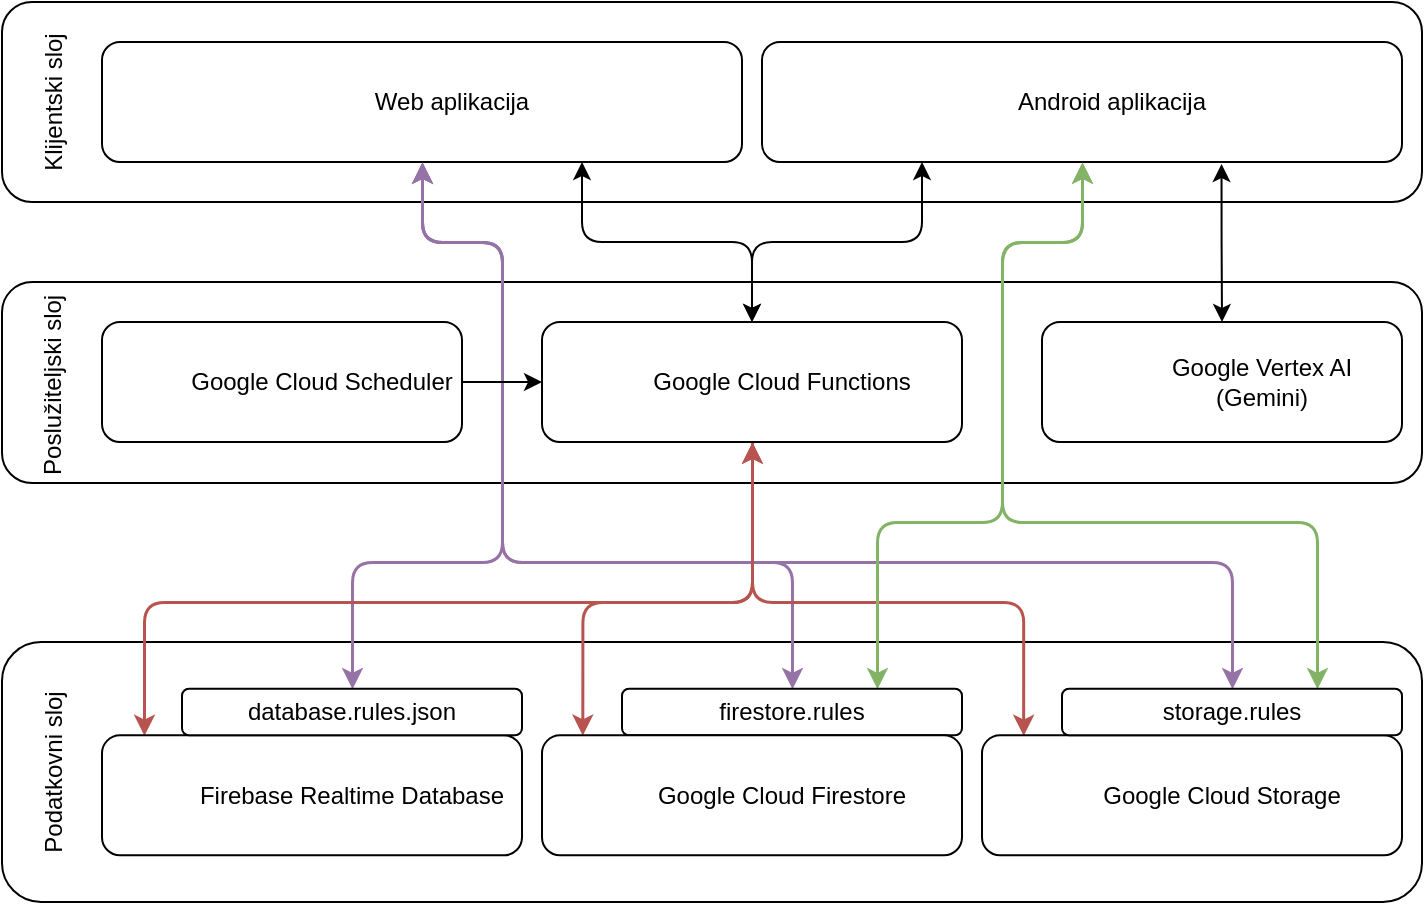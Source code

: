 <mxfile version="23.1.0" type="device">
  <diagram name="Page-1" id="7JhpuW5EFZZEnmkJ4lXw">
    <mxGraphModel dx="1077" dy="559" grid="1" gridSize="10" guides="1" tooltips="1" connect="1" arrows="1" fold="1" page="1" pageScale="1" pageWidth="850" pageHeight="1100" math="0" shadow="0">
      <root>
        <mxCell id="0" />
        <mxCell id="1" parent="0" />
        <mxCell id="hKxwanVFMC2kA-qvikZ1-23" value="&lt;p style=&quot;line-height: normal;&quot; class=&quot;MsoNormal&quot;&gt;&lt;span lang=&quot;HR&quot;&gt;Podatkovni sloj&lt;/span&gt;&lt;/p&gt;" style="rounded=1;whiteSpace=wrap;html=1;verticalAlign=top;align=center;horizontal=0;" parent="1" vertex="1">
          <mxGeometry x="120" y="450" width="710" height="130" as="geometry" />
        </mxCell>
        <mxCell id="Tfc0PLqG76EqiCZBJ8P9-2" value="&lt;p style=&quot;line-height: normal;&quot; class=&quot;MsoNormal&quot;&gt;Poslužiteljski sloj&amp;nbsp;&lt;br&gt;&lt;/p&gt;" style="rounded=1;whiteSpace=wrap;html=1;verticalAlign=top;align=center;horizontal=0;" vertex="1" parent="1">
          <mxGeometry x="120" y="270" width="710" height="100.53" as="geometry" />
        </mxCell>
        <mxCell id="Tfc0PLqG76EqiCZBJ8P9-19" value="" style="group" vertex="1" connectable="0" parent="1">
          <mxGeometry x="120" y="130" width="710" height="100" as="geometry" />
        </mxCell>
        <mxCell id="hKxwanVFMC2kA-qvikZ1-37" value="&lt;p style=&quot;line-height: normal;&quot; class=&quot;MsoNormal&quot;&gt;&lt;span lang=&quot;HR&quot;&gt;Klijentski sloj&lt;/span&gt;&lt;/p&gt;" style="rounded=1;whiteSpace=wrap;html=1;verticalAlign=top;align=center;horizontal=0;" parent="Tfc0PLqG76EqiCZBJ8P9-19" vertex="1">
          <mxGeometry width="710" height="100" as="geometry" />
        </mxCell>
        <mxCell id="hKxwanVFMC2kA-qvikZ1-38" value="" style="group" parent="Tfc0PLqG76EqiCZBJ8P9-19" vertex="1" connectable="0">
          <mxGeometry x="50" y="20" width="320" height="60" as="geometry" />
        </mxCell>
        <mxCell id="hKxwanVFMC2kA-qvikZ1-39" value="Web aplikacija" style="rounded=1;whiteSpace=wrap;html=1;spacingLeft=30;" parent="hKxwanVFMC2kA-qvikZ1-38" vertex="1">
          <mxGeometry width="320.0" height="60" as="geometry" />
        </mxCell>
        <mxCell id="hKxwanVFMC2kA-qvikZ1-42" value="" style="shape=image;verticalLabelPosition=bottom;labelBackgroundColor=default;verticalAlign=top;aspect=fixed;imageAspect=0;image=https://user-images.githubusercontent.com/3104648/28351989-7f68389e-6c4b-11e7-9bf2-e9fcd4977e7a.png;movable=0;resizable=0;rotatable=0;deletable=0;editable=0;locked=1;connectable=0;" parent="hKxwanVFMC2kA-qvikZ1-38" vertex="1">
          <mxGeometry x="10.0" y="20.58" width="50" height="18.83" as="geometry" />
        </mxCell>
        <mxCell id="hKxwanVFMC2kA-qvikZ1-51" value="" style="group" parent="Tfc0PLqG76EqiCZBJ8P9-19" vertex="1" connectable="0">
          <mxGeometry x="380" y="20" width="320" height="60" as="geometry" />
        </mxCell>
        <mxCell id="hKxwanVFMC2kA-qvikZ1-48" value="Android aplikacija" style="rounded=1;whiteSpace=wrap;html=1;spacingLeft=30;" parent="hKxwanVFMC2kA-qvikZ1-51" vertex="1">
          <mxGeometry width="320" height="60" as="geometry" />
        </mxCell>
        <mxCell id="hKxwanVFMC2kA-qvikZ1-49" value="" style="shape=image;verticalLabelPosition=bottom;labelBackgroundColor=default;verticalAlign=top;aspect=fixed;imageAspect=0;image=https://1000logos.net/wp-content/uploads/2016/10/Android-Logo-2008.png;movable=0;resizable=0;rotatable=0;deletable=0;editable=0;locked=1;connectable=0;" parent="hKxwanVFMC2kA-qvikZ1-51" vertex="1">
          <mxGeometry y="9.55" width="65.01" height="40.9" as="geometry" />
        </mxCell>
        <mxCell id="hKxwanVFMC2kA-qvikZ1-59" style="edgeStyle=orthogonalEdgeStyle;rounded=1;orthogonalLoop=1;jettySize=auto;html=1;exitX=0.5;exitY=1;exitDx=0;exitDy=0;entryX=0.5;entryY=0;entryDx=0;entryDy=0;strokeWidth=1.5;curved=0;fillColor=#e1d5e7;strokeColor=#9673a6;startArrow=classic;startFill=1;" parent="1" source="hKxwanVFMC2kA-qvikZ1-39" target="hKxwanVFMC2kA-qvikZ1-24" edge="1">
          <mxGeometry relative="1" as="geometry">
            <Array as="points">
              <mxPoint x="330" y="250" />
              <mxPoint x="370" y="250" />
              <mxPoint x="370" y="410" />
              <mxPoint x="515" y="410" />
            </Array>
          </mxGeometry>
        </mxCell>
        <mxCell id="hKxwanVFMC2kA-qvikZ1-60" style="edgeStyle=orthogonalEdgeStyle;rounded=1;orthogonalLoop=1;jettySize=auto;html=1;exitX=0.5;exitY=1;exitDx=0;exitDy=0;entryX=0.5;entryY=0;entryDx=0;entryDy=0;strokeWidth=1.5;curved=0;fillColor=#e1d5e7;strokeColor=#9673a6;startArrow=classic;startFill=1;" parent="1" source="hKxwanVFMC2kA-qvikZ1-39" target="hKxwanVFMC2kA-qvikZ1-35" edge="1">
          <mxGeometry relative="1" as="geometry">
            <Array as="points">
              <mxPoint x="330" y="250" />
              <mxPoint x="370" y="250" />
              <mxPoint x="370" y="410" />
              <mxPoint x="735" y="410" />
            </Array>
          </mxGeometry>
        </mxCell>
        <mxCell id="hKxwanVFMC2kA-qvikZ1-58" style="edgeStyle=orthogonalEdgeStyle;rounded=1;orthogonalLoop=1;jettySize=auto;html=1;exitX=0.5;exitY=1;exitDx=0;exitDy=0;entryX=0.5;entryY=0;entryDx=0;entryDy=0;strokeWidth=1.5;curved=0;fillColor=#e1d5e7;strokeColor=#9673a6;startArrow=classic;startFill=1;" parent="1" source="hKxwanVFMC2kA-qvikZ1-39" target="hKxwanVFMC2kA-qvikZ1-25" edge="1">
          <mxGeometry relative="1" as="geometry">
            <mxPoint x="280" y="490" as="targetPoint" />
            <Array as="points">
              <mxPoint x="330" y="250" />
              <mxPoint x="370" y="250" />
              <mxPoint x="370" y="410" />
              <mxPoint x="295" y="410" />
            </Array>
          </mxGeometry>
        </mxCell>
        <mxCell id="hKxwanVFMC2kA-qvikZ1-72" style="edgeStyle=orthogonalEdgeStyle;rounded=1;orthogonalLoop=1;jettySize=auto;html=1;entryX=0.75;entryY=0;entryDx=0;entryDy=0;curved=0;strokeWidth=1.5;fillColor=#d5e8d4;strokeColor=#82b366;startArrow=classic;startFill=1;exitX=0.5;exitY=1;exitDx=0;exitDy=0;" parent="1" source="hKxwanVFMC2kA-qvikZ1-48" target="hKxwanVFMC2kA-qvikZ1-35" edge="1">
          <mxGeometry relative="1" as="geometry">
            <Array as="points">
              <mxPoint x="660" y="250" />
              <mxPoint x="620" y="250" />
              <mxPoint x="620" y="390" />
              <mxPoint x="777" y="390" />
            </Array>
            <mxPoint x="630" y="240" as="sourcePoint" />
          </mxGeometry>
        </mxCell>
        <mxCell id="hKxwanVFMC2kA-qvikZ1-78" value="" style="edgeStyle=orthogonalEdgeStyle;rounded=1;orthogonalLoop=1;jettySize=auto;exitX=0.5;exitY=1;exitDx=0;exitDy=0;entryX=0.098;entryY=0.001;entryDx=0;entryDy=0;strokeWidth=1.5;curved=0;flowAnimation=0;shadow=0;fillColor=#f8cecc;strokeColor=#b85450;textShadow=0;entryPerimeter=0;" parent="1" source="hKxwanVFMC2kA-qvikZ1-2" target="hKxwanVFMC2kA-qvikZ1-17" edge="1">
          <mxGeometry relative="1" as="geometry">
            <Array as="points">
              <mxPoint x="495" y="430" />
              <mxPoint x="631" y="430" />
            </Array>
          </mxGeometry>
        </mxCell>
        <mxCell id="hKxwanVFMC2kA-qvikZ1-79" value="" style="edgeStyle=orthogonalEdgeStyle;rounded=1;orthogonalLoop=1;jettySize=auto;exitX=0.5;exitY=1;exitDx=0;exitDy=0;strokeWidth=1.5;curved=0;flowAnimation=0;shadow=0;fillColor=#f8cecc;strokeColor=#b85450;textShadow=0;startArrow=classic;startFill=1;entryX=0.1;entryY=0;entryDx=0;entryDy=0;entryPerimeter=0;" parent="1" source="hKxwanVFMC2kA-qvikZ1-2" target="hKxwanVFMC2kA-qvikZ1-3" edge="1">
          <mxGeometry relative="1" as="geometry">
            <mxPoint x="191" y="490" as="targetPoint" />
            <Array as="points">
              <mxPoint x="495" y="430" />
              <mxPoint x="191" y="430" />
            </Array>
          </mxGeometry>
        </mxCell>
        <mxCell id="hKxwanVFMC2kA-qvikZ1-80" value="" style="edgeStyle=orthogonalEdgeStyle;rounded=1;orthogonalLoop=1;jettySize=auto;exitX=0.5;exitY=1;exitDx=0;exitDy=0;entryX=0.096;entryY=-0.002;entryDx=0;entryDy=0;strokeWidth=1.5;curved=0;flowAnimation=0;shadow=0;fillColor=#f8cecc;strokeColor=#b85450;textShadow=0;startArrow=classic;startFill=1;entryPerimeter=0;" parent="1" source="hKxwanVFMC2kA-qvikZ1-2" target="hKxwanVFMC2kA-qvikZ1-20" edge="1">
          <mxGeometry relative="1" as="geometry">
            <Array as="points">
              <mxPoint x="495" y="430" />
              <mxPoint x="410" y="430" />
            </Array>
          </mxGeometry>
        </mxCell>
        <mxCell id="hKxwanVFMC2kA-qvikZ1-2" value="&lt;p align=&quot;center&quot; class=&quot;MsoNormal&quot;&gt;Google Cloud Functions&lt;br&gt;&lt;/p&gt;" style="rounded=1;whiteSpace=wrap;html=1;spacingLeft=30;" parent="1" vertex="1">
          <mxGeometry x="390" y="290" width="210" height="60" as="geometry" />
        </mxCell>
        <mxCell id="hKxwanVFMC2kA-qvikZ1-63" style="edgeStyle=orthogonalEdgeStyle;rounded=1;orthogonalLoop=1;jettySize=auto;html=1;exitX=0.25;exitY=1;exitDx=0;exitDy=0;startArrow=classic;startFill=1;entryX=0.5;entryY=0;entryDx=0;entryDy=0;curved=0;" parent="1" source="hKxwanVFMC2kA-qvikZ1-48" edge="1" target="hKxwanVFMC2kA-qvikZ1-2">
          <mxGeometry relative="1" as="geometry">
            <mxPoint x="590" y="290" as="targetPoint" />
            <Array as="points">
              <mxPoint x="580" y="250" />
              <mxPoint x="495" y="250" />
            </Array>
          </mxGeometry>
        </mxCell>
        <mxCell id="hKxwanVFMC2kA-qvikZ1-81" value="&lt;p align=&quot;center&quot; class=&quot;MsoNormal&quot;&gt;Google Vertex AI (Gemini)&lt;br&gt;&lt;/p&gt;" style="rounded=1;whiteSpace=wrap;html=1;spacingLeft=40;" parent="1" vertex="1">
          <mxGeometry x="640" y="290" width="180" height="60" as="geometry" />
        </mxCell>
        <mxCell id="hKxwanVFMC2kA-qvikZ1-82" style="edgeStyle=orthogonalEdgeStyle;rounded=0;orthogonalLoop=1;jettySize=auto;html=1;exitX=0.718;exitY=1.017;exitDx=0;exitDy=0;entryX=0.5;entryY=0;entryDx=0;entryDy=0;startArrow=classic;startFill=1;exitPerimeter=0;" parent="1" source="hKxwanVFMC2kA-qvikZ1-48" target="hKxwanVFMC2kA-qvikZ1-81" edge="1">
          <mxGeometry relative="1" as="geometry">
            <Array as="points" />
          </mxGeometry>
        </mxCell>
        <mxCell id="hKxwanVFMC2kA-qvikZ1-91" style="edgeStyle=orthogonalEdgeStyle;rounded=1;orthogonalLoop=1;jettySize=auto;html=1;exitX=0.75;exitY=1;exitDx=0;exitDy=0;entryX=0.5;entryY=0;entryDx=0;entryDy=0;startArrow=classic;startFill=1;curved=0;" parent="1" source="hKxwanVFMC2kA-qvikZ1-39" target="hKxwanVFMC2kA-qvikZ1-2" edge="1">
          <mxGeometry relative="1" as="geometry">
            <Array as="points">
              <mxPoint x="410" y="250" />
              <mxPoint x="495" y="250" />
            </Array>
          </mxGeometry>
        </mxCell>
        <mxCell id="Tfc0PLqG76EqiCZBJ8P9-20" style="edgeStyle=orthogonalEdgeStyle;rounded=1;orthogonalLoop=1;jettySize=auto;html=1;entryX=0.75;entryY=0;entryDx=0;entryDy=0;curved=0;strokeWidth=1.5;fillColor=#d5e8d4;strokeColor=#82b366;startArrow=classic;startFill=1;exitX=0.5;exitY=1;exitDx=0;exitDy=0;" edge="1" parent="1" source="hKxwanVFMC2kA-qvikZ1-48" target="hKxwanVFMC2kA-qvikZ1-24">
          <mxGeometry relative="1" as="geometry">
            <Array as="points">
              <mxPoint x="660" y="250" />
              <mxPoint x="620" y="250" />
              <mxPoint x="620" y="390" />
              <mxPoint x="557" y="390" />
            </Array>
            <mxPoint x="670" y="210" as="sourcePoint" />
            <mxPoint x="777" y="473" as="targetPoint" />
          </mxGeometry>
        </mxCell>
        <mxCell id="Tfc0PLqG76EqiCZBJ8P9-31" style="edgeStyle=orthogonalEdgeStyle;rounded=0;orthogonalLoop=1;jettySize=auto;html=1;exitX=1;exitY=0.5;exitDx=0;exitDy=0;entryX=0;entryY=0.5;entryDx=0;entryDy=0;" edge="1" parent="1" source="Tfc0PLqG76EqiCZBJ8P9-21" target="hKxwanVFMC2kA-qvikZ1-2">
          <mxGeometry relative="1" as="geometry" />
        </mxCell>
        <mxCell id="Tfc0PLqG76EqiCZBJ8P9-21" value="&lt;p align=&quot;center&quot; class=&quot;MsoNormal&quot;&gt;&amp;nbsp; &amp;nbsp;Google Cloud Scheduler&lt;br&gt;&lt;/p&gt;" style="rounded=1;whiteSpace=wrap;html=1;spacingLeft=30;" vertex="1" parent="1">
          <mxGeometry x="170" y="290" width="180" height="60" as="geometry" />
        </mxCell>
        <mxCell id="Tfc0PLqG76EqiCZBJ8P9-22" value="" style="shape=image;verticalLabelPosition=bottom;labelBackgroundColor=default;verticalAlign=top;aspect=fixed;imageAspect=0;image=https://storage.googleapis.com/gweb-cloudblog-publish/images/cloud-scheduler-512-color.max-600x600.png;" vertex="1" parent="1">
          <mxGeometry x="174" y="298.84" width="42.3" height="42.3" as="geometry" />
        </mxCell>
        <mxCell id="Tfc0PLqG76EqiCZBJ8P9-23" value="" style="shape=image;verticalLabelPosition=bottom;labelBackgroundColor=default;verticalAlign=top;aspect=fixed;imageAspect=0;image=https://images.g2crowd.com/uploads/product/image/large_detail/large_detail_87f5b15be060087098cc881c06279eac/google-cloud-functions.png;" vertex="1" parent="1">
          <mxGeometry x="396" y="297.7" width="44.6" height="44.6" as="geometry" />
        </mxCell>
        <mxCell id="Tfc0PLqG76EqiCZBJ8P9-29" value="" style="shape=image;verticalLabelPosition=bottom;labelBackgroundColor=default;verticalAlign=top;aspect=fixed;imageAspect=0;image=https://techcrunch.com/wp-content/uploads/2021/05/VertexAI-512-color.png;" vertex="1" parent="1">
          <mxGeometry x="640" y="296.96" width="46.17" height="46.08" as="geometry" />
        </mxCell>
        <mxCell id="hKxwanVFMC2kA-qvikZ1-15" value="" style="group" parent="1" vertex="1" connectable="0">
          <mxGeometry x="170" y="496.667" width="210" height="60" as="geometry" />
        </mxCell>
        <mxCell id="hKxwanVFMC2kA-qvikZ1-3" value="&amp;nbsp; &amp;nbsp;Firebase Realtime Database" style="rounded=1;whiteSpace=wrap;html=1;spacingLeft=30;" parent="hKxwanVFMC2kA-qvikZ1-15" vertex="1">
          <mxGeometry width="210" height="60" as="geometry" />
        </mxCell>
        <mxCell id="Tfc0PLqG76EqiCZBJ8P9-25" value="" style="shape=image;verticalLabelPosition=bottom;labelBackgroundColor=default;verticalAlign=top;aspect=fixed;imageAspect=0;image=https://seekvectors.com/files/download/Firebase%20RTDB-01.png;" vertex="1" parent="hKxwanVFMC2kA-qvikZ1-15">
          <mxGeometry y="3.33" width="50" height="50" as="geometry" />
        </mxCell>
        <mxCell id="hKxwanVFMC2kA-qvikZ1-16" value="" style="group" parent="1" vertex="1" connectable="0">
          <mxGeometry x="610" y="496.67" width="210" height="60" as="geometry" />
        </mxCell>
        <mxCell id="hKxwanVFMC2kA-qvikZ1-17" value="Google&amp;nbsp;Cloud Storage" style="rounded=1;whiteSpace=wrap;html=1;spacingLeft=30;" parent="hKxwanVFMC2kA-qvikZ1-16" vertex="1">
          <mxGeometry width="210" height="60" as="geometry" />
        </mxCell>
        <mxCell id="Tfc0PLqG76EqiCZBJ8P9-26" value="" style="shape=image;verticalLabelPosition=bottom;labelBackgroundColor=default;verticalAlign=top;aspect=fixed;imageAspect=0;image=https://res.cloudinary.com/apideck/image/upload/v1689014129/icons/google-cloud-storage.png;" vertex="1" parent="hKxwanVFMC2kA-qvikZ1-16">
          <mxGeometry x="10" y="10" width="40" height="40" as="geometry" />
        </mxCell>
        <mxCell id="hKxwanVFMC2kA-qvikZ1-30" value="" style="group" parent="1" vertex="1" connectable="0">
          <mxGeometry x="220" y="473.333" width="160" height="23.333" as="geometry" />
        </mxCell>
        <mxCell id="hKxwanVFMC2kA-qvikZ1-25" value="database.rules.json" style="rounded=1;whiteSpace=wrap;html=1;" parent="hKxwanVFMC2kA-qvikZ1-30" vertex="1">
          <mxGeometry x="-10" width="170" height="23.333" as="geometry" />
        </mxCell>
        <mxCell id="hKxwanVFMC2kA-qvikZ1-71" value="" style="shape=image;verticalLabelPosition=bottom;labelBackgroundColor=default;verticalAlign=top;aspect=fixed;imageAspect=0;image=https://static.thenounproject.com/png/2349123-200.png;imageBackground=none;strokeOpacity=50;" parent="hKxwanVFMC2kA-qvikZ1-30" vertex="1">
          <mxGeometry y="2" width="20" height="20" as="geometry" />
        </mxCell>
        <mxCell id="hKxwanVFMC2kA-qvikZ1-33" value="" style="group" parent="1" vertex="1" connectable="0">
          <mxGeometry x="390" y="473.333" width="210" height="23.333" as="geometry" />
        </mxCell>
        <mxCell id="hKxwanVFMC2kA-qvikZ1-24" value="firestore.rules" style="rounded=1;whiteSpace=wrap;html=1;" parent="hKxwanVFMC2kA-qvikZ1-33" vertex="1">
          <mxGeometry x="40" width="170" height="23.333" as="geometry" />
        </mxCell>
        <mxCell id="hKxwanVFMC2kA-qvikZ1-29" value="" style="shape=image;verticalLabelPosition=bottom;labelBackgroundColor=default;verticalAlign=top;aspect=fixed;imageAspect=0;image=https://static.thenounproject.com/png/2349123-200.png;" parent="hKxwanVFMC2kA-qvikZ1-33" vertex="1">
          <mxGeometry x="50" y="2" width="20" height="20" as="geometry" />
        </mxCell>
        <mxCell id="hKxwanVFMC2kA-qvikZ1-34" value="" style="group" parent="1" vertex="1" connectable="0">
          <mxGeometry x="610" y="473.333" width="210" height="23.333" as="geometry" />
        </mxCell>
        <mxCell id="hKxwanVFMC2kA-qvikZ1-35" value="storage.rules" style="rounded=1;whiteSpace=wrap;html=1;" parent="hKxwanVFMC2kA-qvikZ1-34" vertex="1">
          <mxGeometry x="40" width="170" height="23.333" as="geometry" />
        </mxCell>
        <mxCell id="hKxwanVFMC2kA-qvikZ1-36" value="" style="shape=image;verticalLabelPosition=bottom;labelBackgroundColor=default;verticalAlign=top;aspect=fixed;imageAspect=0;image=https://static.thenounproject.com/png/2349123-200.png;" parent="hKxwanVFMC2kA-qvikZ1-34" vertex="1">
          <mxGeometry x="50" y="2" width="20" height="20" as="geometry" />
        </mxCell>
        <mxCell id="hKxwanVFMC2kA-qvikZ1-20" value="Google Cloud Firestore" style="rounded=1;whiteSpace=wrap;html=1;spacingLeft=30;" parent="1" vertex="1">
          <mxGeometry x="390" y="496.67" width="210" height="60" as="geometry" />
        </mxCell>
        <mxCell id="hKxwanVFMC2kA-qvikZ1-94" style="edgeStyle=orthogonalEdgeStyle;rounded=0;orthogonalLoop=1;jettySize=auto;html=1;exitX=0.5;exitY=1;exitDx=0;exitDy=0;" parent="1" source="hKxwanVFMC2kA-qvikZ1-20" target="hKxwanVFMC2kA-qvikZ1-20" edge="1">
          <mxGeometry relative="1" as="geometry" />
        </mxCell>
        <mxCell id="Tfc0PLqG76EqiCZBJ8P9-27" value="" style="shape=image;verticalLabelPosition=bottom;labelBackgroundColor=default;verticalAlign=top;aspect=fixed;imageAspect=0;image=https://seeklogo.com/images/F/firestore-logo-3828671CC5-seeklogo.com.png;" vertex="1" parent="1">
          <mxGeometry x="400" y="505.58" width="36" height="42.19" as="geometry" />
        </mxCell>
      </root>
    </mxGraphModel>
  </diagram>
</mxfile>
